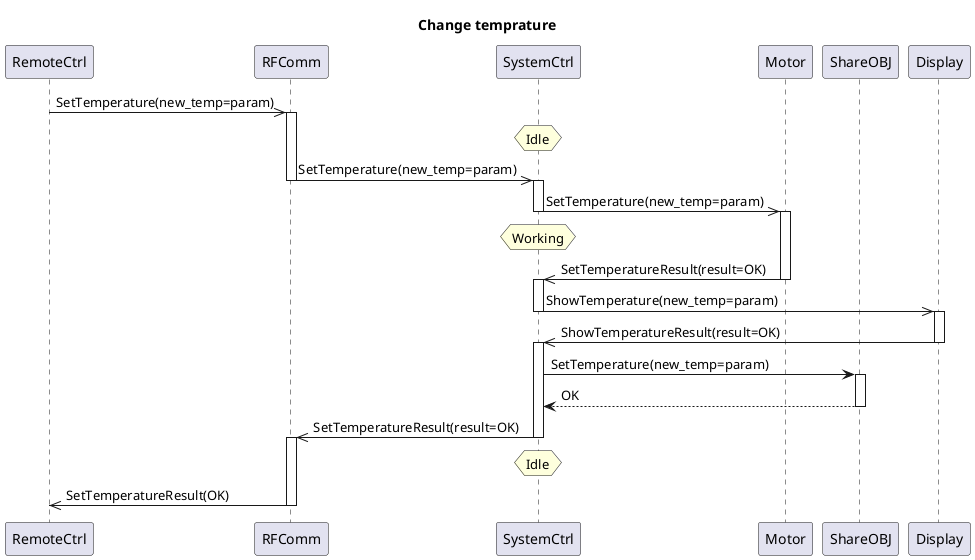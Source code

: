 @startuml change_temparature

title Change temprature

participant RemoteCtrl
participant RFComm
participant SystemCtrl
participant Motor
participant ShareOBJ
participant Display

RemoteCtrl->>RFComm:SetTemperature(new_temp=param)
activate RFComm
hnote over SystemCtrl: Idle 

RFComm->>SystemCtrl:SetTemperature(new_temp=param)
deactivate RFComm
activate SystemCtrl
SystemCtrl->>Motor:SetTemperature(new_temp=param)
deactivate SystemCtrl
activate Motor

hnote over SystemCtrl: Working
Motor->>SystemCtrl:SetTemperatureResult(result=OK)
deactivate Motor
activate SystemCtrl
SystemCtrl->>Display:ShowTemperature(new_temp=param)
deactivate SystemCtrl
activate Display

Display->>SystemCtrl:ShowTemperatureResult(result=OK)
deactivate Display
activate SystemCtrl
SystemCtrl->ShareOBJ:SetTemperature(new_temp=param)
activate ShareOBJ
ShareOBJ-->SystemCtrl:OK
deactivate ShareOBJ

SystemCtrl->>RFComm:SetTemperatureResult(result=OK)
deactivate SystemCtrl
hnote over SystemCtrl: Idle 
activate RFComm
RFComm->>RemoteCtrl : SetTemperatureResult(OK)
deactivate RFComm

@enduml

